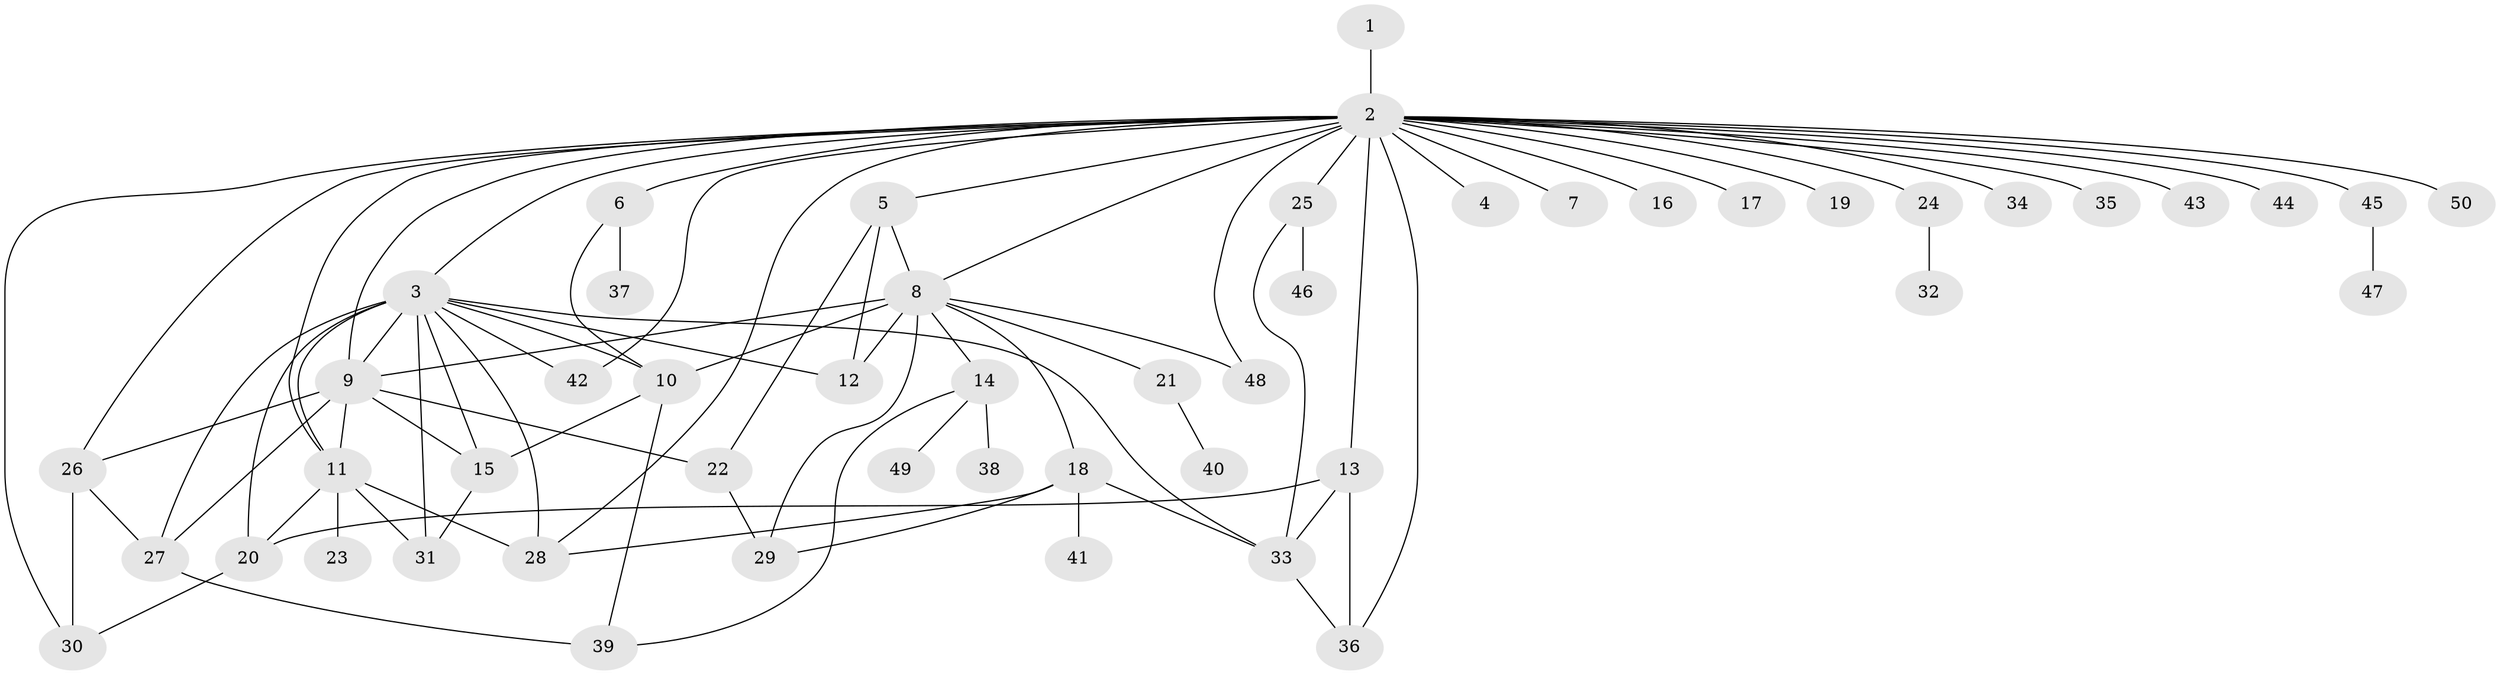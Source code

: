// original degree distribution, {1: 0.5051546391752577, 34: 0.010309278350515464, 20: 0.010309278350515464, 6: 0.030927835051546393, 4: 0.041237113402061855, 2: 0.1958762886597938, 12: 0.010309278350515464, 14: 0.020618556701030927, 5: 0.041237113402061855, 9: 0.010309278350515464, 3: 0.1134020618556701, 7: 0.010309278350515464}
// Generated by graph-tools (version 1.1) at 2025/35/03/09/25 02:35:38]
// undirected, 50 vertices, 84 edges
graph export_dot {
graph [start="1"]
  node [color=gray90,style=filled];
  1;
  2;
  3;
  4;
  5;
  6;
  7;
  8;
  9;
  10;
  11;
  12;
  13;
  14;
  15;
  16;
  17;
  18;
  19;
  20;
  21;
  22;
  23;
  24;
  25;
  26;
  27;
  28;
  29;
  30;
  31;
  32;
  33;
  34;
  35;
  36;
  37;
  38;
  39;
  40;
  41;
  42;
  43;
  44;
  45;
  46;
  47;
  48;
  49;
  50;
  1 -- 2 [weight=1.0];
  2 -- 3 [weight=1.0];
  2 -- 4 [weight=1.0];
  2 -- 5 [weight=1.0];
  2 -- 6 [weight=1.0];
  2 -- 7 [weight=1.0];
  2 -- 8 [weight=1.0];
  2 -- 9 [weight=1.0];
  2 -- 11 [weight=1.0];
  2 -- 13 [weight=2.0];
  2 -- 16 [weight=1.0];
  2 -- 17 [weight=1.0];
  2 -- 19 [weight=1.0];
  2 -- 24 [weight=1.0];
  2 -- 25 [weight=1.0];
  2 -- 26 [weight=1.0];
  2 -- 28 [weight=1.0];
  2 -- 30 [weight=1.0];
  2 -- 34 [weight=1.0];
  2 -- 35 [weight=1.0];
  2 -- 36 [weight=1.0];
  2 -- 42 [weight=1.0];
  2 -- 43 [weight=1.0];
  2 -- 44 [weight=1.0];
  2 -- 45 [weight=1.0];
  2 -- 48 [weight=1.0];
  2 -- 50 [weight=1.0];
  3 -- 9 [weight=1.0];
  3 -- 10 [weight=1.0];
  3 -- 11 [weight=1.0];
  3 -- 12 [weight=1.0];
  3 -- 15 [weight=1.0];
  3 -- 20 [weight=1.0];
  3 -- 27 [weight=1.0];
  3 -- 28 [weight=1.0];
  3 -- 31 [weight=4.0];
  3 -- 33 [weight=1.0];
  3 -- 42 [weight=1.0];
  5 -- 8 [weight=1.0];
  5 -- 12 [weight=1.0];
  5 -- 22 [weight=1.0];
  6 -- 10 [weight=1.0];
  6 -- 37 [weight=1.0];
  8 -- 9 [weight=1.0];
  8 -- 10 [weight=2.0];
  8 -- 12 [weight=1.0];
  8 -- 14 [weight=1.0];
  8 -- 18 [weight=1.0];
  8 -- 21 [weight=1.0];
  8 -- 29 [weight=1.0];
  8 -- 48 [weight=1.0];
  9 -- 11 [weight=1.0];
  9 -- 15 [weight=1.0];
  9 -- 22 [weight=4.0];
  9 -- 26 [weight=1.0];
  9 -- 27 [weight=1.0];
  10 -- 15 [weight=1.0];
  10 -- 39 [weight=1.0];
  11 -- 20 [weight=1.0];
  11 -- 23 [weight=6.0];
  11 -- 28 [weight=1.0];
  11 -- 31 [weight=1.0];
  13 -- 20 [weight=5.0];
  13 -- 33 [weight=1.0];
  13 -- 36 [weight=1.0];
  14 -- 38 [weight=1.0];
  14 -- 39 [weight=1.0];
  14 -- 49 [weight=1.0];
  15 -- 31 [weight=1.0];
  18 -- 28 [weight=1.0];
  18 -- 29 [weight=1.0];
  18 -- 33 [weight=1.0];
  18 -- 41 [weight=1.0];
  20 -- 30 [weight=1.0];
  21 -- 40 [weight=1.0];
  22 -- 29 [weight=1.0];
  24 -- 32 [weight=1.0];
  25 -- 33 [weight=1.0];
  25 -- 46 [weight=1.0];
  26 -- 27 [weight=1.0];
  26 -- 30 [weight=1.0];
  27 -- 39 [weight=1.0];
  33 -- 36 [weight=1.0];
  45 -- 47 [weight=1.0];
}
